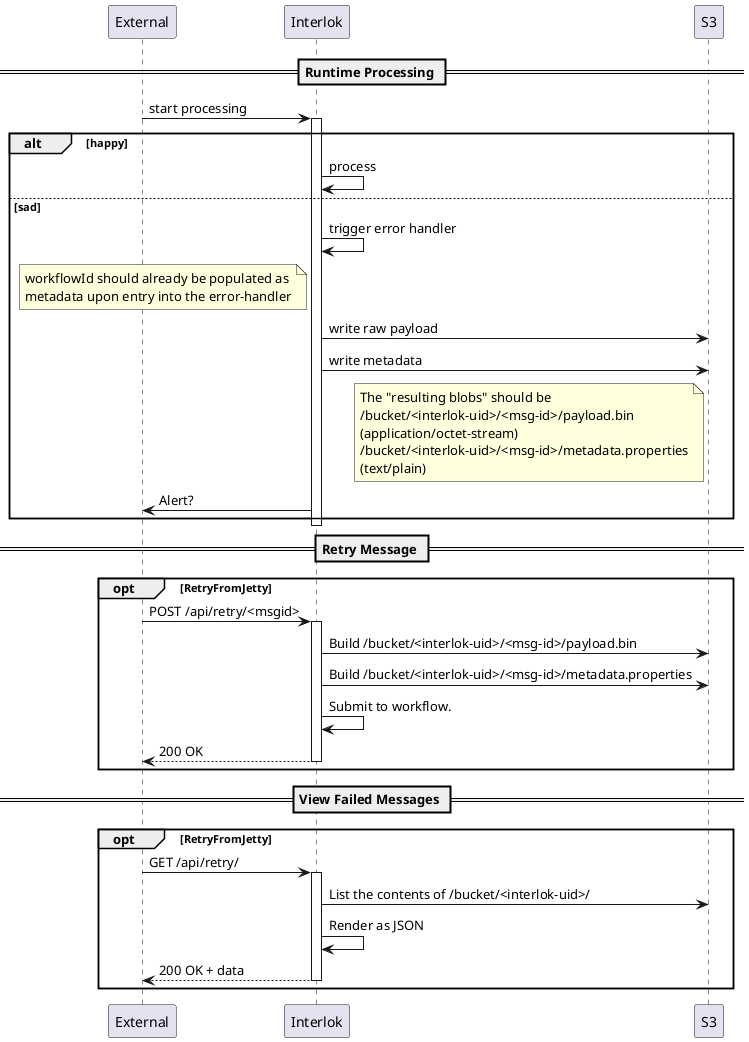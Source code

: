 @startuml "Triggered Error Handler"

participant External
participant Interlok
participant S3

== Runtime Processing ==
External->Interlok: start processing
activate Interlok
alt happy
  Interlok->Interlok: process
else sad
  Interlok->Interlok: trigger error handler
  note left of Interlok
  workflowId should already be populated as
  metadata upon entry into the error-handler
  end note
  Interlok->S3: write raw payload
  Interlok->S3: write metadata
  note left of S3
  The "resulting blobs" should be
  /bucket/<interlok-uid>/<msg-id>/payload.bin
  (application/octet-stream)
  /bucket/<interlok-uid>/<msg-id>/metadata.properties
  (text/plain)
  end note
  Interlok->External: Alert?
end
deactivate Interlok

== Retry Message ==
opt RetryFromJetty
  External->Interlok: POST /api/retry/<msgid>
  activate Interlok
  Interlok->S3: Build /bucket/<interlok-uid>/<msg-id>/payload.bin
  Interlok->S3: Build /bucket/<interlok-uid>/<msg-id>/metadata.properties
  Interlok->Interlok: Submit to workflow.
  return 200 OK
end

== View Failed Messages ==
opt RetryFromJetty
  External->Interlok: GET /api/retry/
  activate Interlok
  Interlok->S3: List the contents of /bucket/<interlok-uid>/
  Interlok->Interlok: Render as JSON
  return 200 OK + data
end

@enduml